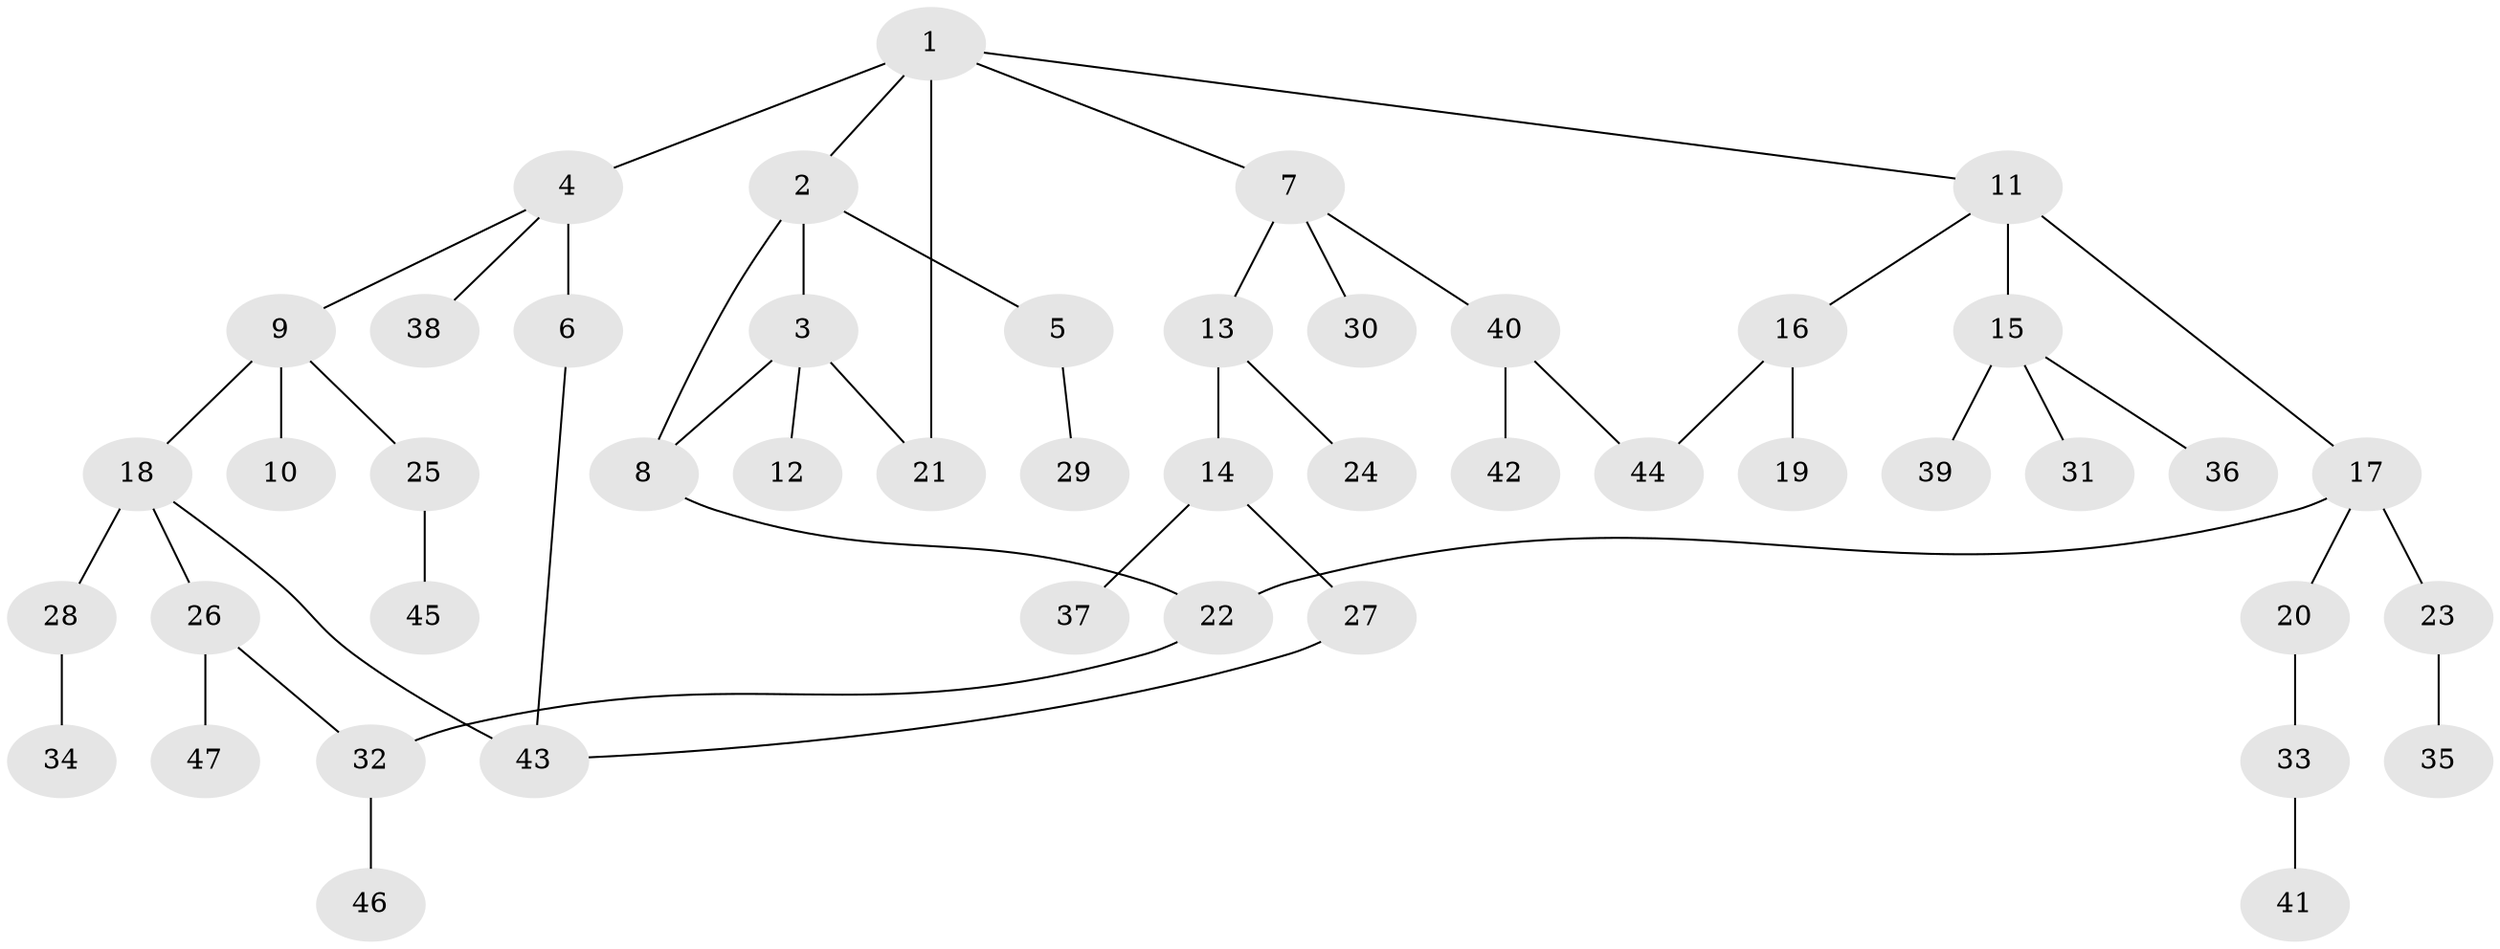 // original degree distribution, {6: 0.03225806451612903, 4: 0.12903225806451613, 3: 0.10752688172043011, 5: 0.010752688172043012, 7: 0.010752688172043012, 2: 0.25806451612903225, 1: 0.45161290322580644}
// Generated by graph-tools (version 1.1) at 2025/34/03/09/25 02:34:13]
// undirected, 47 vertices, 53 edges
graph export_dot {
graph [start="1"]
  node [color=gray90,style=filled];
  1;
  2;
  3;
  4;
  5;
  6;
  7;
  8;
  9;
  10;
  11;
  12;
  13;
  14;
  15;
  16;
  17;
  18;
  19;
  20;
  21;
  22;
  23;
  24;
  25;
  26;
  27;
  28;
  29;
  30;
  31;
  32;
  33;
  34;
  35;
  36;
  37;
  38;
  39;
  40;
  41;
  42;
  43;
  44;
  45;
  46;
  47;
  1 -- 2 [weight=1.0];
  1 -- 4 [weight=1.0];
  1 -- 7 [weight=1.0];
  1 -- 11 [weight=1.0];
  1 -- 21 [weight=1.0];
  2 -- 3 [weight=2.0];
  2 -- 5 [weight=1.0];
  2 -- 8 [weight=1.0];
  3 -- 8 [weight=1.0];
  3 -- 12 [weight=1.0];
  3 -- 21 [weight=1.0];
  4 -- 6 [weight=2.0];
  4 -- 9 [weight=1.0];
  4 -- 38 [weight=1.0];
  5 -- 29 [weight=1.0];
  6 -- 43 [weight=1.0];
  7 -- 13 [weight=1.0];
  7 -- 30 [weight=1.0];
  7 -- 40 [weight=1.0];
  8 -- 22 [weight=1.0];
  9 -- 10 [weight=2.0];
  9 -- 18 [weight=1.0];
  9 -- 25 [weight=1.0];
  11 -- 15 [weight=3.0];
  11 -- 16 [weight=1.0];
  11 -- 17 [weight=1.0];
  13 -- 14 [weight=1.0];
  13 -- 24 [weight=1.0];
  14 -- 27 [weight=1.0];
  14 -- 37 [weight=1.0];
  15 -- 31 [weight=1.0];
  15 -- 36 [weight=1.0];
  15 -- 39 [weight=1.0];
  16 -- 19 [weight=1.0];
  16 -- 44 [weight=1.0];
  17 -- 20 [weight=1.0];
  17 -- 22 [weight=3.0];
  17 -- 23 [weight=1.0];
  18 -- 26 [weight=1.0];
  18 -- 28 [weight=1.0];
  18 -- 43 [weight=1.0];
  20 -- 33 [weight=1.0];
  22 -- 32 [weight=1.0];
  23 -- 35 [weight=2.0];
  25 -- 45 [weight=1.0];
  26 -- 32 [weight=1.0];
  26 -- 47 [weight=1.0];
  27 -- 43 [weight=1.0];
  28 -- 34 [weight=1.0];
  32 -- 46 [weight=1.0];
  33 -- 41 [weight=1.0];
  40 -- 42 [weight=1.0];
  40 -- 44 [weight=1.0];
}
